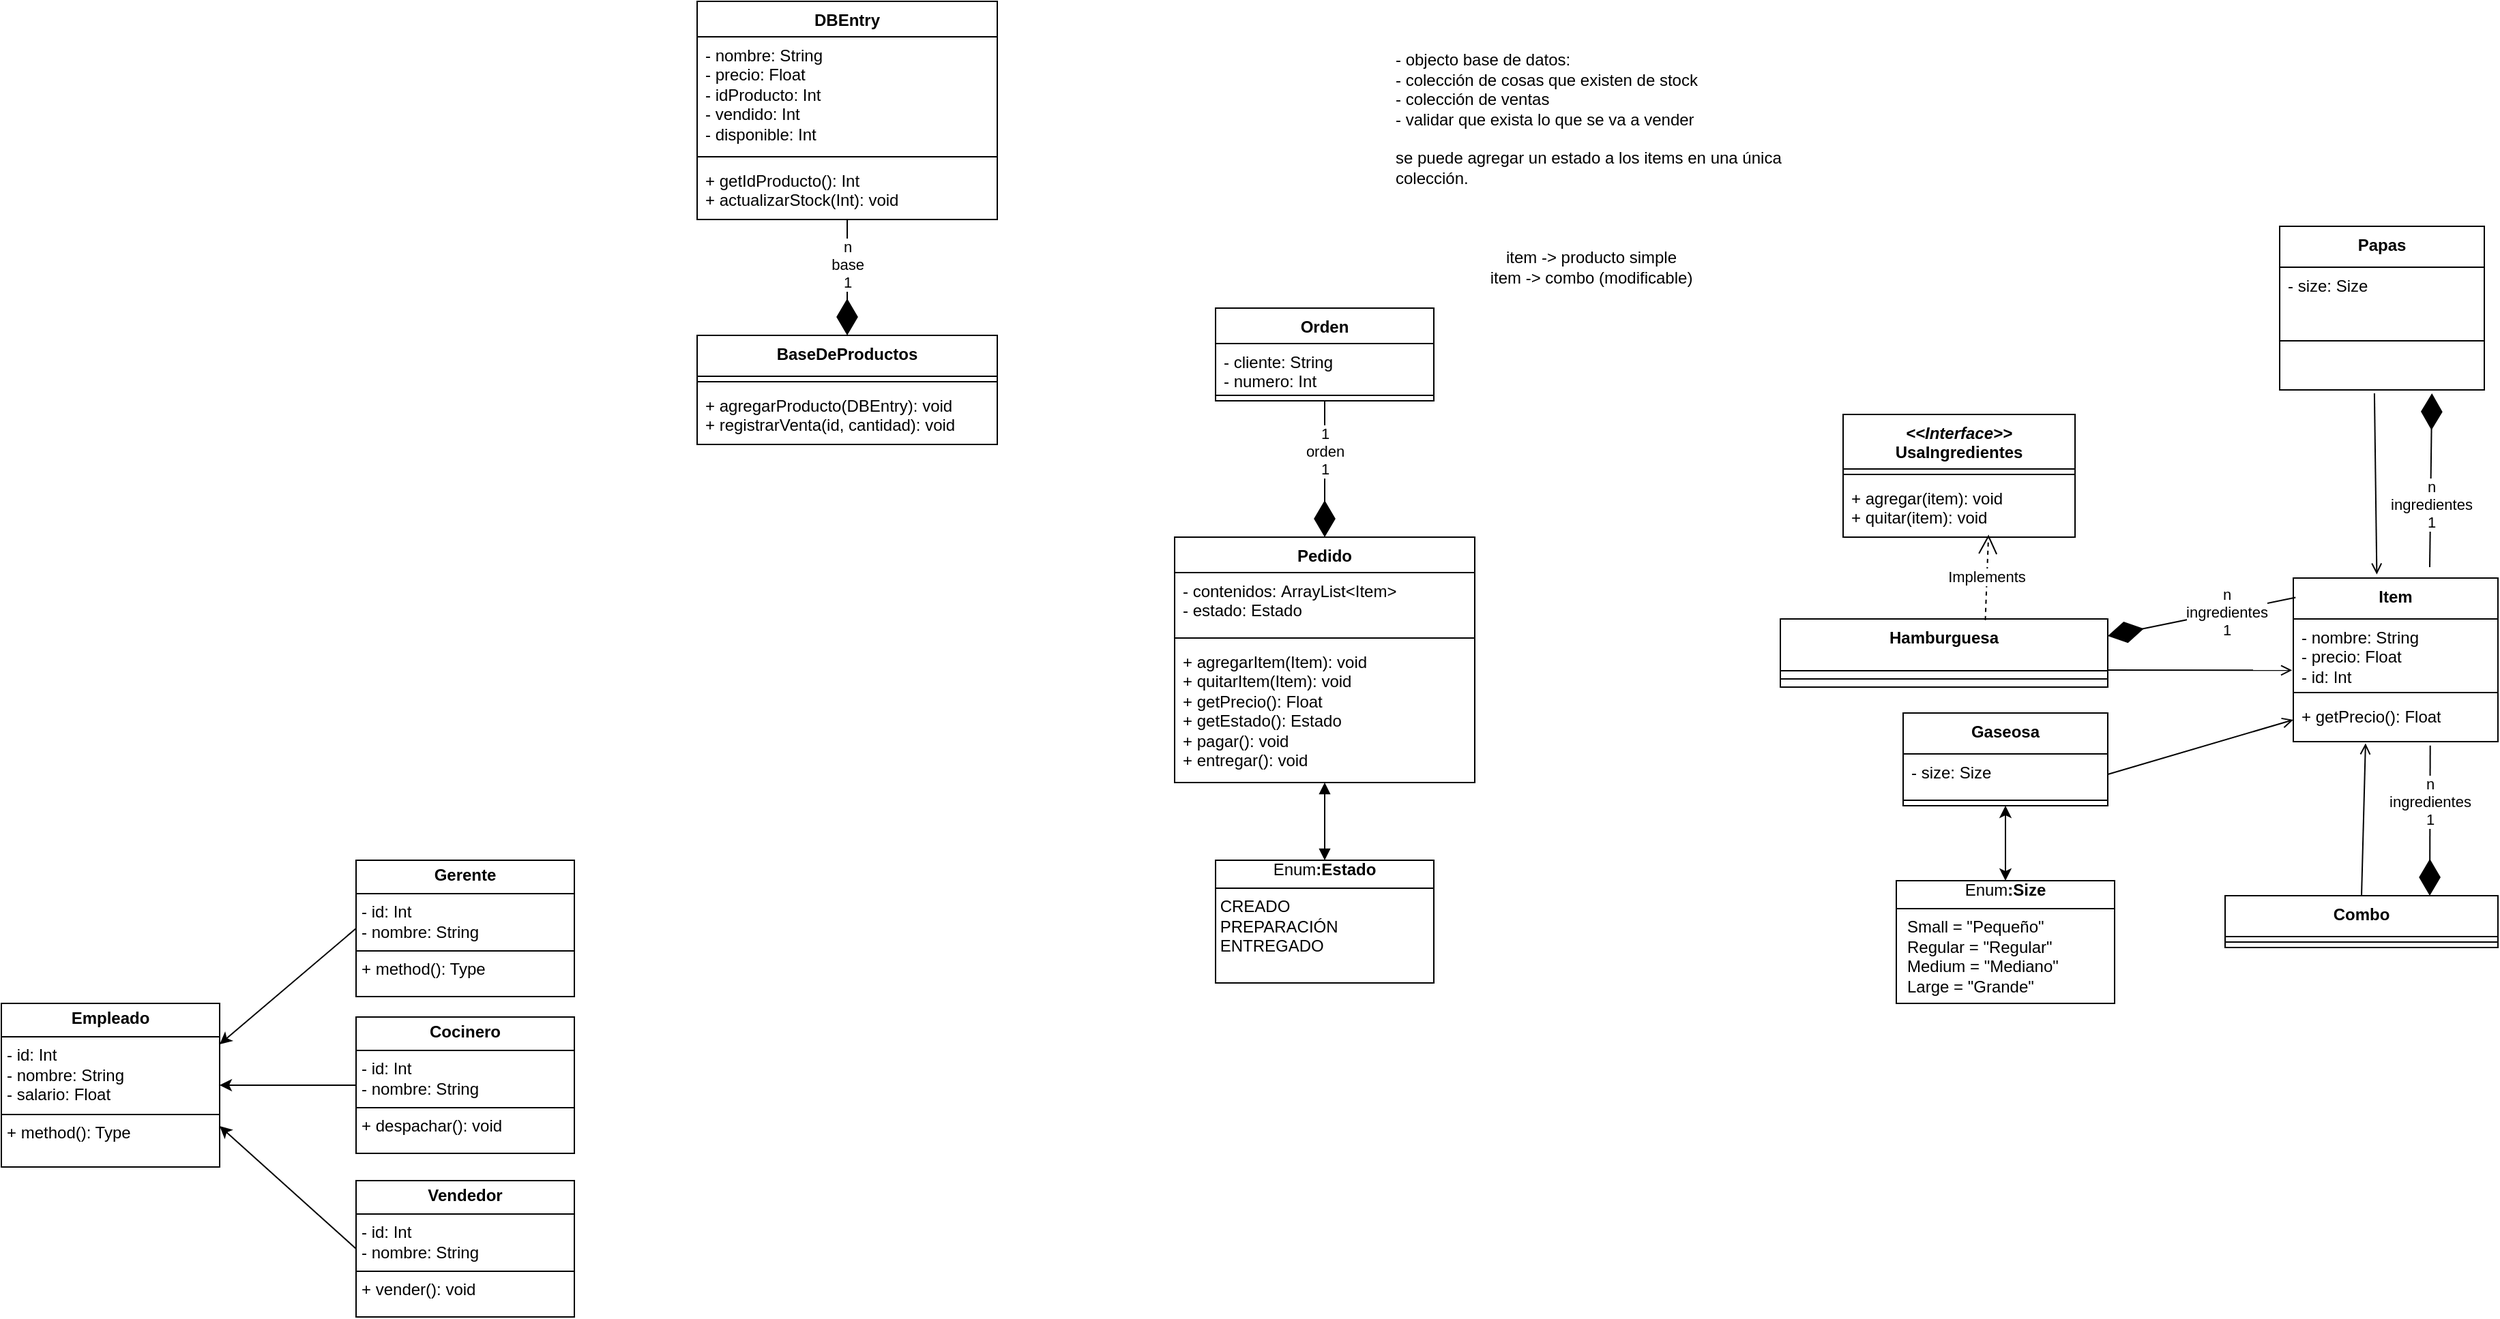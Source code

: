 <mxfile version="27.1.6">
  <diagram name="Página-1" id="Vwy1wO217rCgYMLXbkH9">
    <mxGraphModel dx="3204" dy="1252" grid="1" gridSize="10" guides="1" tooltips="1" connect="1" arrows="1" fold="1" page="1" pageScale="1" pageWidth="827" pageHeight="1169" math="0" shadow="0">
      <root>
        <mxCell id="0" />
        <mxCell id="1" parent="0" />
        <mxCell id="sTQLKf2gWNOuMHwy_wpO-1" value="Pedido" style="swimlane;fontStyle=1;align=center;verticalAlign=top;childLayout=stackLayout;horizontal=1;startSize=26;horizontalStack=0;resizeParent=1;resizeParentMax=0;resizeLast=0;collapsible=1;marginBottom=0;whiteSpace=wrap;html=1;" parent="1" vertex="1">
          <mxGeometry x="40" y="418" width="220" height="180" as="geometry">
            <mxRectangle x="60" y="30" width="80" height="30" as="alternateBounds" />
          </mxGeometry>
        </mxCell>
        <mxCell id="sTQLKf2gWNOuMHwy_wpO-2" value="&lt;div&gt;- contenidos:&amp;nbsp;ArrayList&amp;lt;Item&amp;gt;&lt;/div&gt;&lt;div&gt;- estado: Estado&amp;nbsp;&lt;/div&gt;" style="text;strokeColor=none;fillColor=none;align=left;verticalAlign=top;spacingLeft=4;spacingRight=4;overflow=hidden;rotatable=0;points=[[0,0.5],[1,0.5]];portConstraint=eastwest;whiteSpace=wrap;html=1;" parent="sTQLKf2gWNOuMHwy_wpO-1" vertex="1">
          <mxGeometry y="26" width="220" height="44" as="geometry" />
        </mxCell>
        <mxCell id="sTQLKf2gWNOuMHwy_wpO-3" value="" style="line;strokeWidth=1;fillColor=none;align=left;verticalAlign=middle;spacingTop=-1;spacingLeft=3;spacingRight=3;rotatable=0;labelPosition=right;points=[];portConstraint=eastwest;strokeColor=inherit;" parent="sTQLKf2gWNOuMHwy_wpO-1" vertex="1">
          <mxGeometry y="70" width="220" height="8" as="geometry" />
        </mxCell>
        <mxCell id="sTQLKf2gWNOuMHwy_wpO-4" value="&lt;div&gt;+ agregarItem(Item): void&lt;/div&gt;&lt;div&gt;+ quitarItem(Item): void&lt;/div&gt;&lt;div&gt;+ getPrecio(): Float&lt;/div&gt;&lt;div&gt;+ getEstado(): Estado&lt;/div&gt;&lt;div&gt;+ pagar(): void&lt;/div&gt;&lt;div&gt;+ entregar(): void&lt;/div&gt;" style="text;strokeColor=none;fillColor=none;align=left;verticalAlign=top;spacingLeft=4;spacingRight=4;overflow=hidden;rotatable=0;points=[[0,0.5],[1,0.5]];portConstraint=eastwest;whiteSpace=wrap;html=1;" parent="sTQLKf2gWNOuMHwy_wpO-1" vertex="1">
          <mxGeometry y="78" width="220" height="102" as="geometry" />
        </mxCell>
        <mxCell id="sTQLKf2gWNOuMHwy_wpO-5" value="&lt;div align=&quot;center&quot;&gt;Enum&lt;b&gt;:Size&lt;/b&gt;&lt;/div&gt;&lt;hr size=&quot;1&quot; style=&quot;border-style:solid;&quot;&gt;&lt;p style=&quot;margin:0px;margin-left:8px;&quot;&gt;Small = &quot;Pequeño&quot;&lt;/p&gt;&lt;p style=&quot;margin:0px;margin-left:8px;&quot;&gt;Regular = &quot;Regular&quot;&lt;br&gt;Medium = &quot;Mediano&quot;&lt;br&gt;Large = &quot;Grande&quot;&lt;/p&gt;" style="verticalAlign=top;align=left;overflow=fill;html=1;whiteSpace=wrap;" parent="1" vertex="1">
          <mxGeometry x="569" y="670" width="160" height="90" as="geometry" />
        </mxCell>
        <mxCell id="sTQLKf2gWNOuMHwy_wpO-6" value="&lt;div&gt;&lt;span style=&quot;background-color: transparent;&quot;&gt;Combo&lt;/span&gt;&lt;br&gt;&lt;/div&gt;&lt;div&gt;&lt;br&gt;&lt;/div&gt;&lt;div&gt;&lt;br&gt;&lt;/div&gt;" style="swimlane;fontStyle=1;align=center;verticalAlign=top;childLayout=stackLayout;horizontal=1;startSize=30;horizontalStack=0;resizeParent=1;resizeParentMax=0;resizeLast=0;collapsible=1;marginBottom=0;whiteSpace=wrap;html=1;" parent="1" vertex="1">
          <mxGeometry x="810" y="681" width="200" height="38" as="geometry" />
        </mxCell>
        <mxCell id="sTQLKf2gWNOuMHwy_wpO-8" value="" style="line;strokeWidth=1;fillColor=none;align=left;verticalAlign=middle;spacingTop=-1;spacingLeft=3;spacingRight=3;rotatable=0;labelPosition=right;points=[];portConstraint=eastwest;strokeColor=inherit;" parent="sTQLKf2gWNOuMHwy_wpO-6" vertex="1">
          <mxGeometry y="30" width="200" height="8" as="geometry" />
        </mxCell>
        <mxCell id="sTQLKf2gWNOuMHwy_wpO-10" value="&lt;div&gt;Item&lt;/div&gt;" style="swimlane;fontStyle=1;align=center;verticalAlign=top;childLayout=stackLayout;horizontal=1;startSize=30;horizontalStack=0;resizeParent=1;resizeParentMax=0;resizeLast=0;collapsible=1;marginBottom=0;whiteSpace=wrap;html=1;" parent="1" vertex="1">
          <mxGeometry x="860" y="448" width="150" height="120" as="geometry" />
        </mxCell>
        <mxCell id="sTQLKf2gWNOuMHwy_wpO-11" value="&lt;div&gt;- nombre: String&lt;/div&gt;&lt;div&gt;- precio: Float&lt;/div&gt;&lt;div&gt;- id: Int&lt;/div&gt;&lt;div&gt;&lt;br&gt;&lt;/div&gt;" style="text;strokeColor=none;fillColor=none;align=left;verticalAlign=top;spacingLeft=4;spacingRight=4;overflow=hidden;rotatable=0;points=[[0,0.5],[1,0.5]];portConstraint=eastwest;whiteSpace=wrap;html=1;" parent="sTQLKf2gWNOuMHwy_wpO-10" vertex="1">
          <mxGeometry y="30" width="150" height="50" as="geometry" />
        </mxCell>
        <mxCell id="sTQLKf2gWNOuMHwy_wpO-12" value="" style="line;strokeWidth=1;fillColor=none;align=left;verticalAlign=middle;spacingTop=-1;spacingLeft=3;spacingRight=3;rotatable=0;labelPosition=right;points=[];portConstraint=eastwest;strokeColor=inherit;" parent="sTQLKf2gWNOuMHwy_wpO-10" vertex="1">
          <mxGeometry y="80" width="150" height="8" as="geometry" />
        </mxCell>
        <mxCell id="sTQLKf2gWNOuMHwy_wpO-13" value="&lt;div&gt;+ getPrecio(): Float&lt;/div&gt;&lt;div&gt;&lt;br&gt;&lt;/div&gt;&lt;div&gt;&lt;br&gt;&lt;/div&gt;" style="text;strokeColor=none;fillColor=none;align=left;verticalAlign=top;spacingLeft=4;spacingRight=4;overflow=hidden;rotatable=0;points=[[0,0.5],[1,0.5]];portConstraint=eastwest;whiteSpace=wrap;html=1;" parent="sTQLKf2gWNOuMHwy_wpO-10" vertex="1">
          <mxGeometry y="88" width="150" height="32" as="geometry" />
        </mxCell>
        <mxCell id="sTQLKf2gWNOuMHwy_wpO-14" value="" style="endArrow=open;html=1;rounded=0;exitX=0.5;exitY=0;exitDx=0;exitDy=0;entryX=0.353;entryY=1.038;entryDx=0;entryDy=0;entryPerimeter=0;endFill=0;" parent="1" source="sTQLKf2gWNOuMHwy_wpO-6" target="sTQLKf2gWNOuMHwy_wpO-13" edge="1">
          <mxGeometry width="50" height="50" relative="1" as="geometry">
            <mxPoint x="770" y="610" as="sourcePoint" />
            <mxPoint x="799" y="616" as="targetPoint" />
          </mxGeometry>
        </mxCell>
        <mxCell id="sTQLKf2gWNOuMHwy_wpO-15" value="&lt;div&gt;Orden&lt;/div&gt;" style="swimlane;fontStyle=1;align=center;verticalAlign=top;childLayout=stackLayout;horizontal=1;startSize=26;horizontalStack=0;resizeParent=1;resizeParentMax=0;resizeLast=0;collapsible=1;marginBottom=0;whiteSpace=wrap;html=1;" parent="1" vertex="1">
          <mxGeometry x="70" y="250" width="160" height="68" as="geometry" />
        </mxCell>
        <mxCell id="sTQLKf2gWNOuMHwy_wpO-16" value="- cliente: String&lt;div&gt;- numero: Int&lt;/div&gt;" style="text;strokeColor=none;fillColor=none;align=left;verticalAlign=top;spacingLeft=4;spacingRight=4;overflow=hidden;rotatable=0;points=[[0,0.5],[1,0.5]];portConstraint=eastwest;whiteSpace=wrap;html=1;" parent="sTQLKf2gWNOuMHwy_wpO-15" vertex="1">
          <mxGeometry y="26" width="160" height="34" as="geometry" />
        </mxCell>
        <mxCell id="sTQLKf2gWNOuMHwy_wpO-17" value="" style="line;strokeWidth=1;fillColor=none;align=left;verticalAlign=middle;spacingTop=-1;spacingLeft=3;spacingRight=3;rotatable=0;labelPosition=right;points=[];portConstraint=eastwest;strokeColor=inherit;" parent="sTQLKf2gWNOuMHwy_wpO-15" vertex="1">
          <mxGeometry y="60" width="160" height="8" as="geometry" />
        </mxCell>
        <mxCell id="sTQLKf2gWNOuMHwy_wpO-18" value="" style="endArrow=diamondThin;endFill=1;endSize=24;html=1;rounded=0;exitX=0.5;exitY=1;exitDx=0;exitDy=0;entryX=0.5;entryY=0;entryDx=0;entryDy=0;" parent="1" source="sTQLKf2gWNOuMHwy_wpO-15" target="sTQLKf2gWNOuMHwy_wpO-1" edge="1">
          <mxGeometry width="160" relative="1" as="geometry">
            <mxPoint x="346.08" y="286.99" as="sourcePoint" />
            <mxPoint x="360" y="330" as="targetPoint" />
          </mxGeometry>
        </mxCell>
        <mxCell id="sTQLKf2gWNOuMHwy_wpO-19" value="&lt;div&gt;1&lt;/div&gt;&lt;div&gt;orden&lt;/div&gt;&lt;div&gt;1&lt;/div&gt;" style="edgeLabel;html=1;align=center;verticalAlign=middle;resizable=0;points=[];" parent="sTQLKf2gWNOuMHwy_wpO-18" vertex="1" connectable="0">
          <mxGeometry x="-0.268" relative="1" as="geometry">
            <mxPoint as="offset" />
          </mxGeometry>
        </mxCell>
        <mxCell id="sTQLKf2gWNOuMHwy_wpO-20" value="&lt;div align=&quot;center&quot;&gt;Enum&lt;b&gt;:Estado&lt;/b&gt;&lt;/div&gt;&lt;hr size=&quot;1&quot; style=&quot;border-style:solid;&quot;&gt;&amp;nbsp;CREADO&lt;br&gt;&amp;nbsp;PREPARACIÓN&lt;br&gt;&amp;nbsp;ENTREGADO" style="verticalAlign=top;align=left;overflow=fill;html=1;whiteSpace=wrap;" parent="1" vertex="1">
          <mxGeometry x="70" y="655" width="160" height="90" as="geometry" />
        </mxCell>
        <mxCell id="sTQLKf2gWNOuMHwy_wpO-21" value="" style="endArrow=block;startArrow=block;endFill=1;startFill=1;html=1;rounded=0;exitX=0.5;exitY=0;exitDx=0;exitDy=0;" parent="1" source="sTQLKf2gWNOuMHwy_wpO-20" target="sTQLKf2gWNOuMHwy_wpO-4" edge="1">
          <mxGeometry width="160" relative="1" as="geometry">
            <mxPoint x="490" y="700" as="sourcePoint" />
            <mxPoint x="160" y="620" as="targetPoint" />
          </mxGeometry>
        </mxCell>
        <mxCell id="sTQLKf2gWNOuMHwy_wpO-22" value="&#xa;- objecto base de datos:&#xa;- colección de cosas que existen de stock&#xa;- colección de ventas&#xa;- validar que exista lo que se va a vender&#xa;&#xa;se puede agregar un estado a los items en una única colección." style="text;whiteSpace=wrap;" parent="1" vertex="1">
          <mxGeometry x="200" y="40" width="310" height="130" as="geometry" />
        </mxCell>
        <mxCell id="sTQLKf2gWNOuMHwy_wpO-23" value="&lt;div&gt;item -&amp;gt; producto simple&lt;/div&gt;&lt;div&gt;item -&amp;gt; combo (modificable)&lt;/div&gt;" style="text;html=1;align=center;verticalAlign=middle;resizable=0;points=[];autosize=1;strokeColor=none;fillColor=none;" parent="1" vertex="1">
          <mxGeometry x="260" y="200" width="170" height="40" as="geometry" />
        </mxCell>
        <mxCell id="sTQLKf2gWNOuMHwy_wpO-24" value="Gaseosa" style="swimlane;fontStyle=1;align=center;verticalAlign=top;childLayout=stackLayout;horizontal=1;startSize=30;horizontalStack=0;resizeParent=1;resizeParentMax=0;resizeLast=0;collapsible=1;marginBottom=0;whiteSpace=wrap;html=1;" parent="1" vertex="1">
          <mxGeometry x="574" y="547" width="150" height="68" as="geometry" />
        </mxCell>
        <mxCell id="sTQLKf2gWNOuMHwy_wpO-25" value="&lt;div&gt;- size: Size&lt;/div&gt;" style="text;strokeColor=none;fillColor=none;align=left;verticalAlign=top;spacingLeft=4;spacingRight=4;overflow=hidden;rotatable=0;points=[[0,0.5],[1,0.5]];portConstraint=eastwest;whiteSpace=wrap;html=1;" parent="sTQLKf2gWNOuMHwy_wpO-24" vertex="1">
          <mxGeometry y="30" width="150" height="30" as="geometry" />
        </mxCell>
        <mxCell id="sTQLKf2gWNOuMHwy_wpO-26" value="" style="line;strokeWidth=1;fillColor=none;align=left;verticalAlign=middle;spacingTop=-1;spacingLeft=3;spacingRight=3;rotatable=0;labelPosition=right;points=[];portConstraint=eastwest;strokeColor=inherit;" parent="sTQLKf2gWNOuMHwy_wpO-24" vertex="1">
          <mxGeometry y="60" width="150" height="8" as="geometry" />
        </mxCell>
        <mxCell id="sTQLKf2gWNOuMHwy_wpO-27" value="" style="endArrow=classic;startArrow=classic;html=1;rounded=0;entryX=0.5;entryY=0;entryDx=0;entryDy=0;exitX=0.5;exitY=1;exitDx=0;exitDy=0;" parent="1" source="sTQLKf2gWNOuMHwy_wpO-24" target="sTQLKf2gWNOuMHwy_wpO-5" edge="1">
          <mxGeometry width="50" height="50" relative="1" as="geometry">
            <mxPoint x="520" y="520" as="sourcePoint" />
            <mxPoint x="570" y="470" as="targetPoint" />
          </mxGeometry>
        </mxCell>
        <mxCell id="sTQLKf2gWNOuMHwy_wpO-28" value="" style="endArrow=open;html=1;rounded=0;exitX=1;exitY=0.5;exitDx=0;exitDy=0;entryX=0;entryY=0.5;entryDx=0;entryDy=0;endFill=0;" parent="1" source="sTQLKf2gWNOuMHwy_wpO-25" target="sTQLKf2gWNOuMHwy_wpO-13" edge="1">
          <mxGeometry width="50" height="50" relative="1" as="geometry">
            <mxPoint x="850" y="616" as="sourcePoint" />
            <mxPoint x="853" y="570" as="targetPoint" />
          </mxGeometry>
        </mxCell>
        <mxCell id="sTQLKf2gWNOuMHwy_wpO-29" value="&lt;div&gt;Hamburguesa&lt;/div&gt;" style="swimlane;fontStyle=1;align=center;verticalAlign=top;childLayout=stackLayout;horizontal=1;startSize=38;horizontalStack=0;resizeParent=1;resizeParentMax=0;resizeLast=0;collapsible=1;marginBottom=0;whiteSpace=wrap;html=1;" parent="1" vertex="1">
          <mxGeometry x="484" y="478" width="240" height="50" as="geometry" />
        </mxCell>
        <mxCell id="sTQLKf2gWNOuMHwy_wpO-30" value="" style="line;strokeWidth=1;fillColor=none;align=left;verticalAlign=middle;spacingTop=-1;spacingLeft=3;spacingRight=3;rotatable=0;labelPosition=right;points=[];portConstraint=eastwest;strokeColor=inherit;" parent="sTQLKf2gWNOuMHwy_wpO-29" vertex="1">
          <mxGeometry y="38" width="240" height="12" as="geometry" />
        </mxCell>
        <mxCell id="sTQLKf2gWNOuMHwy_wpO-31" value="" style="endArrow=open;html=1;rounded=0;exitX=1;exitY=0.75;exitDx=0;exitDy=0;entryX=-0.006;entryY=0.753;entryDx=0;entryDy=0;endFill=0;entryPerimeter=0;" parent="1" source="sTQLKf2gWNOuMHwy_wpO-29" target="sTQLKf2gWNOuMHwy_wpO-11" edge="1">
          <mxGeometry width="50" height="50" relative="1" as="geometry">
            <mxPoint x="754.24" y="488.59" as="sourcePoint" />
            <mxPoint x="866" y="667" as="targetPoint" />
          </mxGeometry>
        </mxCell>
        <mxCell id="sTQLKf2gWNOuMHwy_wpO-32" value="&lt;div&gt;&lt;i&gt;&amp;lt;&amp;lt;Interface&amp;gt;&amp;gt;&lt;/i&gt;&lt;/div&gt;&lt;div&gt;&lt;b&gt;UsaIngredientes&lt;/b&gt;&lt;/div&gt;" style="swimlane;fontStyle=1;align=center;verticalAlign=top;childLayout=stackLayout;horizontal=1;startSize=40;horizontalStack=0;resizeParent=1;resizeParentMax=0;resizeLast=0;collapsible=1;marginBottom=0;whiteSpace=wrap;html=1;" parent="1" vertex="1">
          <mxGeometry x="530" y="328" width="170" height="90" as="geometry" />
        </mxCell>
        <mxCell id="sTQLKf2gWNOuMHwy_wpO-33" value="" style="line;strokeWidth=1;fillColor=none;align=left;verticalAlign=middle;spacingTop=-1;spacingLeft=3;spacingRight=3;rotatable=0;labelPosition=right;points=[];portConstraint=eastwest;strokeColor=inherit;" parent="sTQLKf2gWNOuMHwy_wpO-32" vertex="1">
          <mxGeometry y="40" width="170" height="8" as="geometry" />
        </mxCell>
        <mxCell id="sTQLKf2gWNOuMHwy_wpO-34" value="&lt;div&gt;+ agregar(item): void&lt;/div&gt;&lt;div&gt;+ quitar(item): void&lt;/div&gt;&lt;div&gt;&lt;br&gt;&lt;/div&gt;&lt;div&gt;&lt;br&gt;&lt;/div&gt;" style="text;strokeColor=none;fillColor=none;align=left;verticalAlign=top;spacingLeft=4;spacingRight=4;overflow=hidden;rotatable=0;points=[[0,0.5],[1,0.5]];portConstraint=eastwest;whiteSpace=wrap;html=1;" parent="sTQLKf2gWNOuMHwy_wpO-32" vertex="1">
          <mxGeometry y="48" width="170" height="42" as="geometry" />
        </mxCell>
        <mxCell id="sTQLKf2gWNOuMHwy_wpO-35" value="Implements" style="endArrow=open;endSize=12;dashed=1;html=1;rounded=0;exitX=0.626;exitY=0.018;exitDx=0;exitDy=0;entryX=0.627;entryY=0.956;entryDx=0;entryDy=0;entryPerimeter=0;exitPerimeter=0;" parent="1" source="sTQLKf2gWNOuMHwy_wpO-29" target="sTQLKf2gWNOuMHwy_wpO-34" edge="1">
          <mxGeometry width="160" relative="1" as="geometry">
            <mxPoint x="540" y="430" as="sourcePoint" />
            <mxPoint x="700" y="430" as="targetPoint" />
          </mxGeometry>
        </mxCell>
        <mxCell id="sTQLKf2gWNOuMHwy_wpO-36" value="" style="endArrow=diamondThin;endFill=1;endSize=24;html=1;rounded=0;exitX=0.011;exitY=0.119;exitDx=0;exitDy=0;entryX=1;entryY=0.25;entryDx=0;entryDy=0;exitPerimeter=0;" parent="1" source="sTQLKf2gWNOuMHwy_wpO-10" target="sTQLKf2gWNOuMHwy_wpO-29" edge="1">
          <mxGeometry width="160" relative="1" as="geometry">
            <mxPoint x="870" y="440.0" as="sourcePoint" />
            <mxPoint x="770" y="494.36" as="targetPoint" />
          </mxGeometry>
        </mxCell>
        <mxCell id="sTQLKf2gWNOuMHwy_wpO-37" value="&lt;div&gt;n&lt;/div&gt;&lt;div&gt;ingredientes&lt;/div&gt;&lt;div&gt;1&lt;/div&gt;" style="edgeLabel;html=1;align=center;verticalAlign=middle;resizable=0;points=[];" parent="sTQLKf2gWNOuMHwy_wpO-36" vertex="1" connectable="0">
          <mxGeometry x="-0.268" relative="1" as="geometry">
            <mxPoint as="offset" />
          </mxGeometry>
        </mxCell>
        <mxCell id="sTQLKf2gWNOuMHwy_wpO-39" value="Papas" style="swimlane;fontStyle=1;align=center;verticalAlign=top;childLayout=stackLayout;horizontal=1;startSize=30;horizontalStack=0;resizeParent=1;resizeParentMax=0;resizeLast=0;collapsible=1;marginBottom=0;whiteSpace=wrap;html=1;" parent="1" vertex="1">
          <mxGeometry x="850" y="190" width="150" height="120" as="geometry" />
        </mxCell>
        <mxCell id="sTQLKf2gWNOuMHwy_wpO-40" value="&lt;div&gt;- size: Size&lt;/div&gt;&lt;div&gt;&lt;br&gt;&lt;/div&gt;" style="text;strokeColor=none;fillColor=none;align=left;verticalAlign=top;spacingLeft=4;spacingRight=4;overflow=hidden;rotatable=0;points=[[0,0.5],[1,0.5]];portConstraint=eastwest;whiteSpace=wrap;html=1;" parent="sTQLKf2gWNOuMHwy_wpO-39" vertex="1">
          <mxGeometry y="30" width="150" height="50" as="geometry" />
        </mxCell>
        <mxCell id="sTQLKf2gWNOuMHwy_wpO-41" value="" style="line;strokeWidth=1;fillColor=none;align=left;verticalAlign=middle;spacingTop=-1;spacingLeft=3;spacingRight=3;rotatable=0;labelPosition=right;points=[];portConstraint=eastwest;strokeColor=inherit;" parent="sTQLKf2gWNOuMHwy_wpO-39" vertex="1">
          <mxGeometry y="80" width="150" height="8" as="geometry" />
        </mxCell>
        <mxCell id="sTQLKf2gWNOuMHwy_wpO-42" value="&lt;br&gt;&lt;div&gt;&lt;br&gt;&lt;/div&gt;&lt;div&gt;&lt;br&gt;&lt;/div&gt;" style="text;strokeColor=none;fillColor=none;align=left;verticalAlign=top;spacingLeft=4;spacingRight=4;overflow=hidden;rotatable=0;points=[[0,0.5],[1,0.5]];portConstraint=eastwest;whiteSpace=wrap;html=1;" parent="sTQLKf2gWNOuMHwy_wpO-39" vertex="1">
          <mxGeometry y="88" width="150" height="32" as="geometry" />
        </mxCell>
        <mxCell id="sTQLKf2gWNOuMHwy_wpO-43" value="" style="endArrow=open;html=1;rounded=0;exitX=0.463;exitY=1.078;exitDx=0;exitDy=0;entryX=0.408;entryY=-0.022;entryDx=0;entryDy=0;endFill=0;entryPerimeter=0;exitPerimeter=0;" parent="1" source="sTQLKf2gWNOuMHwy_wpO-42" target="sTQLKf2gWNOuMHwy_wpO-10" edge="1">
          <mxGeometry width="50" height="50" relative="1" as="geometry">
            <mxPoint x="867.5" y="400" as="sourcePoint" />
            <mxPoint x="1002.5" y="400" as="targetPoint" />
          </mxGeometry>
        </mxCell>
        <mxCell id="sTQLKf2gWNOuMHwy_wpO-44" value="" style="endArrow=diamondThin;endFill=1;endSize=24;html=1;rounded=0;entryX=0.744;entryY=1.078;entryDx=0;entryDy=0;entryPerimeter=0;" parent="1" target="sTQLKf2gWNOuMHwy_wpO-42" edge="1">
          <mxGeometry width="160" relative="1" as="geometry">
            <mxPoint x="960" y="440" as="sourcePoint" />
            <mxPoint x="960" y="418" as="targetPoint" />
          </mxGeometry>
        </mxCell>
        <mxCell id="sTQLKf2gWNOuMHwy_wpO-45" value="&lt;div&gt;n&lt;/div&gt;&lt;div&gt;ingredientes&lt;/div&gt;&lt;div&gt;1&lt;/div&gt;" style="edgeLabel;html=1;align=center;verticalAlign=middle;resizable=0;points=[];" parent="sTQLKf2gWNOuMHwy_wpO-44" vertex="1" connectable="0">
          <mxGeometry x="-0.268" relative="1" as="geometry">
            <mxPoint as="offset" />
          </mxGeometry>
        </mxCell>
        <mxCell id="sTQLKf2gWNOuMHwy_wpO-48" value="" style="endArrow=diamondThin;endFill=1;endSize=24;html=1;rounded=0;exitX=0.669;exitY=1.089;exitDx=0;exitDy=0;entryX=0.75;entryY=0;entryDx=0;entryDy=0;exitPerimeter=0;" parent="1" source="sTQLKf2gWNOuMHwy_wpO-13" target="sTQLKf2gWNOuMHwy_wpO-6" edge="1">
          <mxGeometry width="160" relative="1" as="geometry">
            <mxPoint x="1028" y="716" as="sourcePoint" />
            <mxPoint x="890" y="745" as="targetPoint" />
          </mxGeometry>
        </mxCell>
        <mxCell id="sTQLKf2gWNOuMHwy_wpO-49" value="&lt;div&gt;n&lt;/div&gt;&lt;div&gt;ingredientes&lt;/div&gt;&lt;div&gt;1&lt;/div&gt;" style="edgeLabel;html=1;align=center;verticalAlign=middle;resizable=0;points=[];" parent="sTQLKf2gWNOuMHwy_wpO-48" vertex="1" connectable="0">
          <mxGeometry x="-0.268" relative="1" as="geometry">
            <mxPoint as="offset" />
          </mxGeometry>
        </mxCell>
        <mxCell id="2Fu5s-BPerLowJT2rI4U-1" value="&lt;div&gt;BaseDeProductos&lt;/div&gt;" style="swimlane;fontStyle=1;align=center;verticalAlign=top;childLayout=stackLayout;horizontal=1;startSize=30;horizontalStack=0;resizeParent=1;resizeParentMax=0;resizeLast=0;collapsible=1;marginBottom=0;whiteSpace=wrap;html=1;" parent="1" vertex="1">
          <mxGeometry x="-310" y="270" width="220" height="80" as="geometry">
            <mxRectangle x="60" y="30" width="80" height="30" as="alternateBounds" />
          </mxGeometry>
        </mxCell>
        <mxCell id="2Fu5s-BPerLowJT2rI4U-3" value="" style="line;strokeWidth=1;fillColor=none;align=left;verticalAlign=middle;spacingTop=-1;spacingLeft=3;spacingRight=3;rotatable=0;labelPosition=right;points=[];portConstraint=eastwest;strokeColor=inherit;" parent="2Fu5s-BPerLowJT2rI4U-1" vertex="1">
          <mxGeometry y="30" width="220" height="8" as="geometry" />
        </mxCell>
        <mxCell id="2Fu5s-BPerLowJT2rI4U-4" value="&lt;div&gt;+ agregarProducto(DBEntry): void&lt;/div&gt;&lt;div&gt;+ registrarVenta(id, cantidad): void&lt;/div&gt;" style="text;strokeColor=none;fillColor=none;align=left;verticalAlign=top;spacingLeft=4;spacingRight=4;overflow=hidden;rotatable=0;points=[[0,0.5],[1,0.5]];portConstraint=eastwest;whiteSpace=wrap;html=1;" parent="2Fu5s-BPerLowJT2rI4U-1" vertex="1">
          <mxGeometry y="38" width="220" height="42" as="geometry" />
        </mxCell>
        <mxCell id="2Fu5s-BPerLowJT2rI4U-8" value="&lt;div&gt;n&lt;/div&gt;&lt;div&gt;base&lt;/div&gt;&lt;div&gt;1&lt;/div&gt;" style="endArrow=diamondThin;endFill=1;endSize=24;html=1;rounded=0;entryX=0.5;entryY=0;entryDx=0;entryDy=0;exitX=0.5;exitY=1;exitDx=0;exitDy=0;" parent="1" source="2Fu5s-BPerLowJT2rI4U-11" target="2Fu5s-BPerLowJT2rI4U-1" edge="1">
          <mxGeometry x="-0.218" width="160" relative="1" as="geometry">
            <mxPoint x="-160" y="210" as="sourcePoint" />
            <mxPoint x="-201" y="267" as="targetPoint" />
            <mxPoint as="offset" />
          </mxGeometry>
        </mxCell>
        <mxCell id="2Fu5s-BPerLowJT2rI4U-11" value="DBEntry" style="swimlane;fontStyle=1;align=center;verticalAlign=top;childLayout=stackLayout;horizontal=1;startSize=26;horizontalStack=0;resizeParent=1;resizeParentMax=0;resizeLast=0;collapsible=1;marginBottom=0;whiteSpace=wrap;html=1;" parent="1" vertex="1">
          <mxGeometry x="-310" y="25" width="220" height="160" as="geometry">
            <mxRectangle x="60" y="30" width="80" height="30" as="alternateBounds" />
          </mxGeometry>
        </mxCell>
        <mxCell id="2Fu5s-BPerLowJT2rI4U-12" value="- nombre: String&lt;br&gt;- precio: Float&lt;br&gt;- idProducto: Int&lt;br&gt;&lt;div&gt;- vendido: Int&lt;/div&gt;&lt;div&gt;- disponible: Int&lt;/div&gt;" style="text;strokeColor=none;fillColor=none;align=left;verticalAlign=top;spacingLeft=4;spacingRight=4;overflow=hidden;rotatable=0;points=[[0,0.5],[1,0.5]];portConstraint=eastwest;whiteSpace=wrap;html=1;" parent="2Fu5s-BPerLowJT2rI4U-11" vertex="1">
          <mxGeometry y="26" width="220" height="84" as="geometry" />
        </mxCell>
        <mxCell id="2Fu5s-BPerLowJT2rI4U-13" value="" style="line;strokeWidth=1;fillColor=none;align=left;verticalAlign=middle;spacingTop=-1;spacingLeft=3;spacingRight=3;rotatable=0;labelPosition=right;points=[];portConstraint=eastwest;strokeColor=inherit;" parent="2Fu5s-BPerLowJT2rI4U-11" vertex="1">
          <mxGeometry y="110" width="220" height="8" as="geometry" />
        </mxCell>
        <mxCell id="2Fu5s-BPerLowJT2rI4U-14" value="&lt;div&gt;+ getIdProducto(): Int&lt;/div&gt;&lt;div&gt;+ actualizarStock(Int): void&lt;/div&gt;" style="text;strokeColor=none;fillColor=none;align=left;verticalAlign=top;spacingLeft=4;spacingRight=4;overflow=hidden;rotatable=0;points=[[0,0.5],[1,0.5]];portConstraint=eastwest;whiteSpace=wrap;html=1;" parent="2Fu5s-BPerLowJT2rI4U-11" vertex="1">
          <mxGeometry y="118" width="220" height="42" as="geometry" />
        </mxCell>
        <mxCell id="fLOSgqVWDCy7vm4xl7Br-2" value="&lt;p style=&quot;margin:0px;margin-top:4px;text-align:center;&quot;&gt;Gerente&lt;/p&gt;&lt;hr style=&quot;border-style:solid;&quot; size=&quot;1&quot;&gt;&lt;p style=&quot;margin:0px;margin-left:4px;&quot;&gt;&lt;span style=&quot;font-weight: normal;&quot;&gt;- id: Int&lt;/span&gt;&lt;/p&gt;&lt;p style=&quot;margin:0px;margin-left:4px;&quot;&gt;&lt;span style=&quot;font-weight: normal;&quot;&gt;- nombre: String&lt;/span&gt;&lt;/p&gt;&lt;hr style=&quot;border-style:solid;&quot; size=&quot;1&quot;&gt;&lt;p style=&quot;margin:0px;margin-left:4px;&quot;&gt;&lt;span style=&quot;font-weight: normal;&quot;&gt;+ method(): Type&lt;/span&gt;&lt;/p&gt;" style="verticalAlign=top;align=left;overflow=fill;html=1;whiteSpace=wrap;fontStyle=1" vertex="1" parent="1">
          <mxGeometry x="-560" y="655" width="160" height="100" as="geometry" />
        </mxCell>
        <mxCell id="fLOSgqVWDCy7vm4xl7Br-4" value="&lt;p style=&quot;margin:0px;margin-top:4px;text-align:center;&quot;&gt;&lt;b&gt;Empleado&lt;/b&gt;&lt;/p&gt;&lt;hr size=&quot;1&quot; style=&quot;border-style:solid;&quot;&gt;&lt;p style=&quot;margin:0px;margin-left:4px;&quot;&gt;- id: Int&lt;/p&gt;&lt;p style=&quot;margin:0px;margin-left:4px;&quot;&gt;- nombre: String&lt;/p&gt;&lt;p style=&quot;margin:0px;margin-left:4px;&quot;&gt;- salario: Float&lt;/p&gt;&lt;hr size=&quot;1&quot; style=&quot;border-style:solid;&quot;&gt;&lt;p style=&quot;margin:0px;margin-left:4px;&quot;&gt;+ method(): Type&lt;/p&gt;" style="verticalAlign=top;align=left;overflow=fill;html=1;whiteSpace=wrap;" vertex="1" parent="1">
          <mxGeometry x="-820" y="760" width="160" height="120" as="geometry" />
        </mxCell>
        <mxCell id="fLOSgqVWDCy7vm4xl7Br-5" value="&lt;p style=&quot;margin:0px;margin-top:4px;text-align:center;&quot;&gt;&lt;b&gt;Cocinero&lt;/b&gt;&lt;/p&gt;&lt;hr size=&quot;1&quot; style=&quot;border-style:solid;&quot;&gt;&lt;p style=&quot;margin:0px;margin-left:4px;&quot;&gt;- id: Int&lt;/p&gt;&lt;p style=&quot;margin:0px;margin-left:4px;&quot;&gt;- nombre: String&lt;/p&gt;&lt;hr size=&quot;1&quot; style=&quot;border-style:solid;&quot;&gt;&lt;p style=&quot;margin:0px;margin-left:4px;&quot;&gt;+ despachar(): void&lt;/p&gt;" style="verticalAlign=top;align=left;overflow=fill;html=1;whiteSpace=wrap;" vertex="1" parent="1">
          <mxGeometry x="-560" y="770" width="160" height="100" as="geometry" />
        </mxCell>
        <mxCell id="fLOSgqVWDCy7vm4xl7Br-6" value="&lt;p style=&quot;margin:0px;margin-top:4px;text-align:center;&quot;&gt;&lt;b&gt;Vendedor&lt;/b&gt;&lt;/p&gt;&lt;hr size=&quot;1&quot; style=&quot;border-style:solid;&quot;&gt;&lt;p style=&quot;margin:0px;margin-left:4px;&quot;&gt;- id: Int&lt;/p&gt;&lt;p style=&quot;margin:0px;margin-left:4px;&quot;&gt;- nombre: String&lt;/p&gt;&lt;hr size=&quot;1&quot; style=&quot;border-style:solid;&quot;&gt;&lt;p style=&quot;margin:0px;margin-left:4px;&quot;&gt;+ vender(): void&lt;/p&gt;" style="verticalAlign=top;align=left;overflow=fill;html=1;whiteSpace=wrap;" vertex="1" parent="1">
          <mxGeometry x="-560" y="890" width="160" height="100" as="geometry" />
        </mxCell>
        <mxCell id="fLOSgqVWDCy7vm4xl7Br-7" value="" style="endArrow=classic;html=1;rounded=0;exitX=0;exitY=0.5;exitDx=0;exitDy=0;entryX=1;entryY=0.25;entryDx=0;entryDy=0;" edge="1" parent="1" source="fLOSgqVWDCy7vm4xl7Br-2" target="fLOSgqVWDCy7vm4xl7Br-4">
          <mxGeometry width="50" height="50" relative="1" as="geometry">
            <mxPoint x="-490" y="760" as="sourcePoint" />
            <mxPoint x="-440" y="710" as="targetPoint" />
          </mxGeometry>
        </mxCell>
        <mxCell id="fLOSgqVWDCy7vm4xl7Br-8" value="" style="endArrow=classic;html=1;rounded=0;exitX=0;exitY=0.5;exitDx=0;exitDy=0;entryX=1;entryY=0.5;entryDx=0;entryDy=0;" edge="1" parent="1" source="fLOSgqVWDCy7vm4xl7Br-5" target="fLOSgqVWDCy7vm4xl7Br-4">
          <mxGeometry width="50" height="50" relative="1" as="geometry">
            <mxPoint x="-490" y="760" as="sourcePoint" />
            <mxPoint x="-440" y="710" as="targetPoint" />
          </mxGeometry>
        </mxCell>
        <mxCell id="fLOSgqVWDCy7vm4xl7Br-9" value="" style="endArrow=classic;html=1;rounded=0;exitX=0;exitY=0.5;exitDx=0;exitDy=0;entryX=1;entryY=0.75;entryDx=0;entryDy=0;" edge="1" parent="1" source="fLOSgqVWDCy7vm4xl7Br-6" target="fLOSgqVWDCy7vm4xl7Br-4">
          <mxGeometry width="50" height="50" relative="1" as="geometry">
            <mxPoint x="-490" y="760" as="sourcePoint" />
            <mxPoint x="-440" y="710" as="targetPoint" />
          </mxGeometry>
        </mxCell>
      </root>
    </mxGraphModel>
  </diagram>
</mxfile>
